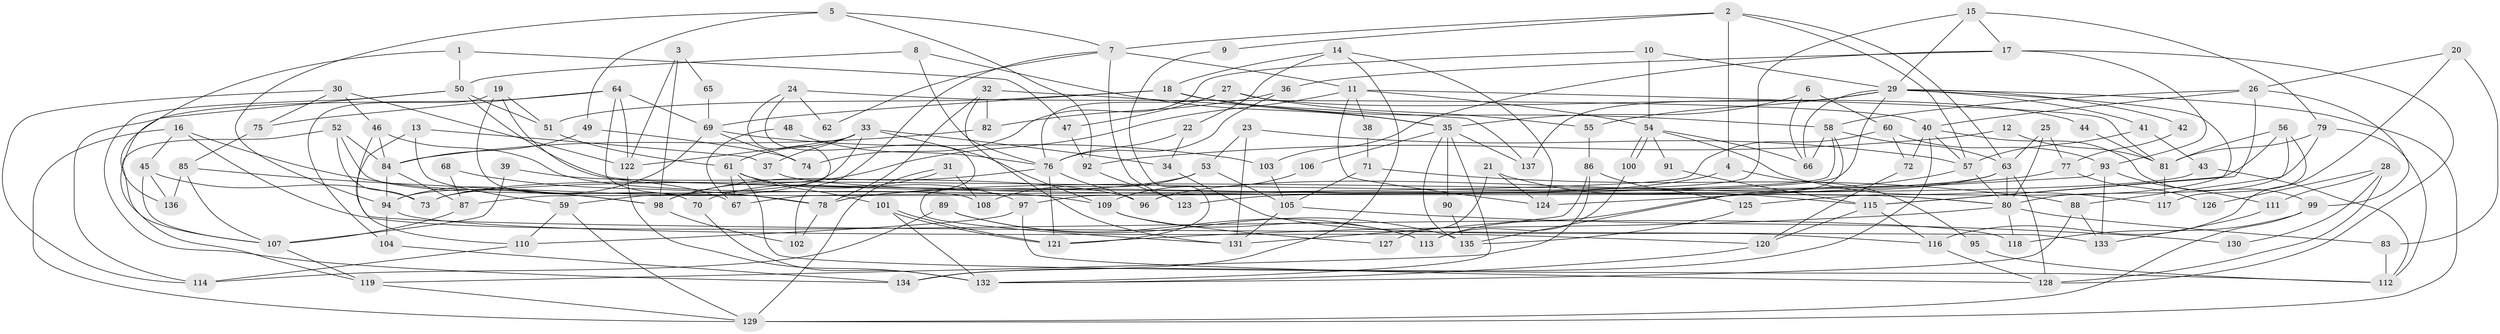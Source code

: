 // coarse degree distribution, {7: 0.07368421052631578, 5: 0.17894736842105263, 6: 0.10526315789473684, 3: 0.15789473684210525, 8: 0.07368421052631578, 10: 0.021052631578947368, 2: 0.1368421052631579, 4: 0.22105263157894736, 9: 0.031578947368421054}
// Generated by graph-tools (version 1.1) at 2025/52/02/27/25 19:52:01]
// undirected, 137 vertices, 274 edges
graph export_dot {
graph [start="1"]
  node [color=gray90,style=filled];
  1;
  2;
  3;
  4;
  5;
  6;
  7;
  8;
  9;
  10;
  11;
  12;
  13;
  14;
  15;
  16;
  17;
  18;
  19;
  20;
  21;
  22;
  23;
  24;
  25;
  26;
  27;
  28;
  29;
  30;
  31;
  32;
  33;
  34;
  35;
  36;
  37;
  38;
  39;
  40;
  41;
  42;
  43;
  44;
  45;
  46;
  47;
  48;
  49;
  50;
  51;
  52;
  53;
  54;
  55;
  56;
  57;
  58;
  59;
  60;
  61;
  62;
  63;
  64;
  65;
  66;
  67;
  68;
  69;
  70;
  71;
  72;
  73;
  74;
  75;
  76;
  77;
  78;
  79;
  80;
  81;
  82;
  83;
  84;
  85;
  86;
  87;
  88;
  89;
  90;
  91;
  92;
  93;
  94;
  95;
  96;
  97;
  98;
  99;
  100;
  101;
  102;
  103;
  104;
  105;
  106;
  107;
  108;
  109;
  110;
  111;
  112;
  113;
  114;
  115;
  116;
  117;
  118;
  119;
  120;
  121;
  122;
  123;
  124;
  125;
  126;
  127;
  128;
  129;
  130;
  131;
  132;
  133;
  134;
  135;
  136;
  137;
  1 -- 47;
  1 -- 50;
  1 -- 136;
  2 -- 63;
  2 -- 57;
  2 -- 4;
  2 -- 7;
  2 -- 9;
  3 -- 98;
  3 -- 122;
  3 -- 65;
  4 -- 78;
  4 -- 95;
  5 -- 94;
  5 -- 7;
  5 -- 49;
  5 -- 92;
  6 -- 35;
  6 -- 66;
  6 -- 60;
  7 -- 11;
  7 -- 62;
  7 -- 102;
  7 -- 123;
  8 -- 76;
  8 -- 50;
  8 -- 35;
  9 -- 121;
  10 -- 29;
  10 -- 54;
  10 -- 74;
  11 -- 54;
  11 -- 98;
  11 -- 38;
  11 -- 81;
  11 -- 124;
  12 -- 81;
  12 -- 92;
  13 -- 59;
  13 -- 110;
  13 -- 37;
  14 -- 18;
  14 -- 124;
  14 -- 22;
  14 -- 134;
  15 -- 29;
  15 -- 17;
  15 -- 79;
  15 -- 96;
  16 -- 118;
  16 -- 45;
  16 -- 98;
  16 -- 129;
  17 -- 128;
  17 -- 36;
  17 -- 93;
  17 -- 103;
  18 -- 35;
  18 -- 51;
  18 -- 58;
  18 -- 69;
  19 -- 67;
  19 -- 70;
  19 -- 51;
  19 -- 104;
  20 -- 26;
  20 -- 83;
  20 -- 116;
  21 -- 115;
  21 -- 124;
  21 -- 127;
  22 -- 76;
  22 -- 34;
  23 -- 57;
  23 -- 53;
  23 -- 131;
  24 -- 131;
  24 -- 40;
  24 -- 59;
  24 -- 62;
  25 -- 63;
  25 -- 80;
  25 -- 77;
  26 -- 58;
  26 -- 99;
  26 -- 40;
  26 -- 115;
  27 -- 55;
  27 -- 76;
  27 -- 44;
  27 -- 47;
  28 -- 111;
  28 -- 128;
  28 -- 126;
  28 -- 130;
  29 -- 97;
  29 -- 129;
  29 -- 41;
  29 -- 42;
  29 -- 55;
  29 -- 66;
  29 -- 115;
  29 -- 137;
  30 -- 122;
  30 -- 46;
  30 -- 75;
  30 -- 114;
  31 -- 108;
  31 -- 129;
  31 -- 70;
  32 -- 78;
  32 -- 137;
  32 -- 82;
  32 -- 131;
  33 -- 34;
  33 -- 94;
  33 -- 37;
  33 -- 61;
  33 -- 109;
  33 -- 122;
  34 -- 116;
  35 -- 132;
  35 -- 90;
  35 -- 106;
  35 -- 135;
  35 -- 137;
  36 -- 82;
  36 -- 76;
  37 -- 80;
  38 -- 71;
  39 -- 107;
  39 -- 96;
  40 -- 134;
  40 -- 57;
  40 -- 72;
  40 -- 99;
  41 -- 57;
  41 -- 43;
  42 -- 77;
  43 -- 112;
  43 -- 123;
  44 -- 81;
  45 -- 136;
  45 -- 73;
  45 -- 107;
  46 -- 133;
  46 -- 109;
  46 -- 84;
  47 -- 92;
  48 -- 67;
  48 -- 76;
  49 -- 84;
  49 -- 74;
  50 -- 134;
  50 -- 51;
  50 -- 80;
  50 -- 107;
  51 -- 61;
  52 -- 119;
  52 -- 84;
  52 -- 73;
  52 -- 108;
  53 -- 73;
  53 -- 105;
  53 -- 108;
  54 -- 66;
  54 -- 100;
  54 -- 100;
  54 -- 91;
  54 -- 117;
  55 -- 86;
  56 -- 117;
  56 -- 81;
  56 -- 88;
  56 -- 125;
  57 -- 80;
  57 -- 113;
  58 -- 87;
  58 -- 63;
  58 -- 66;
  58 -- 135;
  59 -- 129;
  59 -- 110;
  60 -- 72;
  60 -- 67;
  60 -- 93;
  61 -- 97;
  61 -- 67;
  61 -- 101;
  61 -- 112;
  63 -- 80;
  63 -- 73;
  63 -- 96;
  63 -- 128;
  64 -- 75;
  64 -- 69;
  64 -- 78;
  64 -- 114;
  64 -- 122;
  65 -- 69;
  68 -- 87;
  68 -- 78;
  69 -- 74;
  69 -- 94;
  69 -- 103;
  70 -- 132;
  71 -- 105;
  71 -- 88;
  72 -- 120;
  75 -- 85;
  76 -- 121;
  76 -- 96;
  76 -- 98;
  77 -- 78;
  77 -- 126;
  78 -- 102;
  79 -- 80;
  79 -- 81;
  79 -- 112;
  80 -- 83;
  80 -- 118;
  80 -- 121;
  81 -- 117;
  82 -- 84;
  83 -- 112;
  84 -- 94;
  84 -- 87;
  85 -- 98;
  85 -- 107;
  85 -- 136;
  86 -- 125;
  86 -- 131;
  86 -- 119;
  87 -- 107;
  88 -- 132;
  88 -- 133;
  89 -- 135;
  89 -- 114;
  89 -- 113;
  90 -- 135;
  91 -- 115;
  92 -- 123;
  93 -- 111;
  93 -- 124;
  93 -- 133;
  94 -- 120;
  94 -- 104;
  95 -- 112;
  97 -- 128;
  97 -- 110;
  98 -- 102;
  99 -- 129;
  99 -- 118;
  100 -- 113;
  101 -- 121;
  101 -- 121;
  101 -- 132;
  103 -- 105;
  104 -- 134;
  105 -- 131;
  105 -- 130;
  106 -- 109;
  107 -- 119;
  109 -- 113;
  109 -- 127;
  110 -- 114;
  111 -- 133;
  115 -- 116;
  115 -- 120;
  116 -- 128;
  119 -- 129;
  120 -- 132;
  122 -- 132;
  125 -- 135;
}
